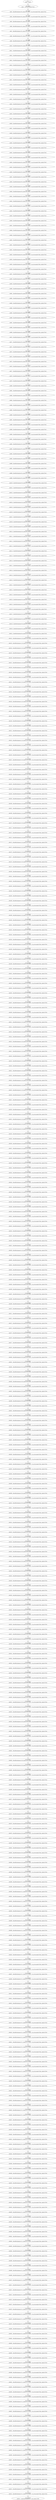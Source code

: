 digraph {
	node1 [label="[in: ]
node1 -- Input0"]
	node2 [label="[in: node1]
node2 -- ConvLayer(inplace=True)"]
	node3 [label="[in: node2]
node3 -- BasicBlock(inplanes=64, planes=64, stride=1, has_downsample=False, inplace=True)"]
	node4 [label="[in: node3]
node4 -- BasicBlock(inplanes=64, planes=64, stride=1, has_downsample=False, inplace=True)"]
	node5 [label="[in: node4]
node5 -- BasicBlock(inplanes=64, planes=64, stride=1, has_downsample=False, inplace=True)"]
	node6 [label="[in: node5]
node6 -- BasicBlock(inplanes=64, planes=64, stride=1, has_downsample=False, inplace=True)"]
	node7 [label="[in: node6]
node7 -- BasicBlock(inplanes=64, planes=64, stride=1, has_downsample=False, inplace=True)"]
	node8 [label="[in: node7]
node8 -- BasicBlock(inplanes=64, planes=64, stride=1, has_downsample=False, inplace=True)"]
	node9 [label="[in: node8]
node9 -- BasicBlock(inplanes=64, planes=64, stride=1, has_downsample=False, inplace=True)"]
	node10 [label="[in: node9]
node10 -- BasicBlock(inplanes=64, planes=64, stride=1, has_downsample=False, inplace=True)"]
	node11 [label="[in: node10]
node11 -- BasicBlock(inplanes=64, planes=64, stride=1, has_downsample=False, inplace=True)"]
	node12 [label="[in: node11]
node12 -- BasicBlock(inplanes=64, planes=64, stride=1, has_downsample=False, inplace=True)"]
	node13 [label="[in: node12]
node13 -- BasicBlock(inplanes=64, planes=64, stride=1, has_downsample=False, inplace=True)"]
	node14 [label="[in: node13]
node14 -- BasicBlock(inplanes=64, planes=64, stride=1, has_downsample=False, inplace=True)"]
	node15 [label="[in: node14]
node15 -- BasicBlock(inplanes=64, planes=64, stride=1, has_downsample=False, inplace=True)"]
	node16 [label="[in: node15]
node16 -- BasicBlock(inplanes=64, planes=64, stride=1, has_downsample=False, inplace=True)"]
	node17 [label="[in: node16]
node17 -- BasicBlock(inplanes=64, planes=64, stride=1, has_downsample=False, inplace=True)"]
	node18 [label="[in: node17]
node18 -- BasicBlock(inplanes=64, planes=64, stride=1, has_downsample=False, inplace=True)"]
	node19 [label="[in: node18]
node19 -- BasicBlock(inplanes=64, planes=64, stride=1, has_downsample=False, inplace=True)"]
	node20 [label="[in: node19]
node20 -- BasicBlock(inplanes=64, planes=64, stride=1, has_downsample=False, inplace=True)"]
	node21 [label="[in: node20]
node21 -- BasicBlock(inplanes=64, planes=64, stride=1, has_downsample=False, inplace=True)"]
	node22 [label="[in: node21]
node22 -- BasicBlock(inplanes=64, planes=64, stride=1, has_downsample=False, inplace=True)"]
	node23 [label="[in: node22]
node23 -- BasicBlock(inplanes=64, planes=64, stride=1, has_downsample=False, inplace=True)"]
	node24 [label="[in: node23]
node24 -- BasicBlock(inplanes=64, planes=64, stride=1, has_downsample=False, inplace=True)"]
	node25 [label="[in: node24]
node25 -- BasicBlock(inplanes=64, planes=64, stride=1, has_downsample=False, inplace=True)"]
	node26 [label="[in: node25]
node26 -- BasicBlock(inplanes=64, planes=64, stride=1, has_downsample=False, inplace=True)"]
	node27 [label="[in: node26]
node27 -- BasicBlock(inplanes=64, planes=64, stride=1, has_downsample=False, inplace=True)"]
	node28 [label="[in: node27]
node28 -- BasicBlock(inplanes=64, planes=64, stride=1, has_downsample=False, inplace=True)"]
	node29 [label="[in: node28]
node29 -- BasicBlock(inplanes=64, planes=64, stride=1, has_downsample=False, inplace=True)"]
	node30 [label="[in: node29]
node30 -- BasicBlock(inplanes=64, planes=64, stride=1, has_downsample=False, inplace=True)"]
	node31 [label="[in: node30]
node31 -- BasicBlock(inplanes=64, planes=64, stride=1, has_downsample=False, inplace=True)"]
	node32 [label="[in: node31]
node32 -- BasicBlock(inplanes=64, planes=64, stride=1, has_downsample=False, inplace=True)"]
	node33 [label="[in: node32]
node33 -- BasicBlock(inplanes=64, planes=64, stride=1, has_downsample=False, inplace=True)"]
	node34 [label="[in: node33]
node34 -- BasicBlock(inplanes=64, planes=64, stride=1, has_downsample=False, inplace=True)"]
	node35 [label="[in: node34]
node35 -- BasicBlock(inplanes=64, planes=64, stride=1, has_downsample=False, inplace=True)"]
	node36 [label="[in: node35]
node36 -- BasicBlock(inplanes=64, planes=64, stride=1, has_downsample=False, inplace=True)"]
	node37 [label="[in: node36]
node37 -- BasicBlock(inplanes=64, planes=64, stride=1, has_downsample=False, inplace=True)"]
	node38 [label="[in: node37]
node38 -- BasicBlock(inplanes=64, planes=64, stride=1, has_downsample=False, inplace=True)"]
	node39 [label="[in: node38]
node39 -- BasicBlock(inplanes=64, planes=64, stride=1, has_downsample=False, inplace=True)"]
	node40 [label="[in: node39]
node40 -- BasicBlock(inplanes=64, planes=64, stride=1, has_downsample=False, inplace=True)"]
	node41 [label="[in: node40]
node41 -- BasicBlock(inplanes=64, planes=64, stride=1, has_downsample=False, inplace=True)"]
	node42 [label="[in: node41]
node42 -- BasicBlock(inplanes=64, planes=64, stride=1, has_downsample=False, inplace=True)"]
	node43 [label="[in: node42]
node43 -- BasicBlock(inplanes=64, planes=64, stride=1, has_downsample=False, inplace=True)"]
	node44 [label="[in: node43]
node44 -- BasicBlock(inplanes=64, planes=64, stride=1, has_downsample=False, inplace=True)"]
	node45 [label="[in: node44]
node45 -- BasicBlock(inplanes=64, planes=64, stride=1, has_downsample=False, inplace=True)"]
	node46 [label="[in: node45]
node46 -- BasicBlock(inplanes=64, planes=64, stride=1, has_downsample=False, inplace=True)"]
	node47 [label="[in: node46]
node47 -- BasicBlock(inplanes=64, planes=64, stride=1, has_downsample=False, inplace=True)"]
	node48 [label="[in: node47]
node48 -- BasicBlock(inplanes=64, planes=64, stride=1, has_downsample=False, inplace=True)"]
	node49 [label="[in: node48]
node49 -- BasicBlock(inplanes=64, planes=64, stride=1, has_downsample=False, inplace=True)"]
	node50 [label="[in: node49]
node50 -- BasicBlock(inplanes=64, planes=64, stride=1, has_downsample=False, inplace=True)"]
	node51 [label="[in: node50]
node51 -- BasicBlock(inplanes=64, planes=64, stride=1, has_downsample=False, inplace=True)"]
	node52 [label="[in: node51]
node52 -- BasicBlock(inplanes=64, planes=64, stride=1, has_downsample=False, inplace=True)"]
	node53 [label="[in: node52]
node53 -- BasicBlock(inplanes=64, planes=64, stride=1, has_downsample=False, inplace=True)"]
	node54 [label="[in: node53]
node54 -- BasicBlock(inplanes=64, planes=64, stride=1, has_downsample=False, inplace=True)"]
	node55 [label="[in: node54]
node55 -- BasicBlock(inplanes=64, planes=64, stride=1, has_downsample=False, inplace=True)"]
	node56 [label="[in: node55]
node56 -- BasicBlock(inplanes=64, planes=64, stride=1, has_downsample=False, inplace=True)"]
	node57 [label="[in: node56]
node57 -- BasicBlock(inplanes=64, planes=64, stride=1, has_downsample=False, inplace=True)"]
	node58 [label="[in: node57]
node58 -- BasicBlock(inplanes=64, planes=64, stride=1, has_downsample=False, inplace=True)"]
	node59 [label="[in: node58]
node59 -- BasicBlock(inplanes=64, planes=64, stride=1, has_downsample=False, inplace=True)"]
	node60 [label="[in: node59]
node60 -- BasicBlock(inplanes=64, planes=64, stride=1, has_downsample=False, inplace=True)"]
	node61 [label="[in: node60]
node61 -- BasicBlock(inplanes=64, planes=64, stride=1, has_downsample=False, inplace=True)"]
	node62 [label="[in: node61]
node62 -- BasicBlock(inplanes=64, planes=64, stride=1, has_downsample=False, inplace=True)"]
	node63 [label="[in: node62]
node63 -- BasicBlock(inplanes=64, planes=64, stride=1, has_downsample=False, inplace=True)"]
	node64 [label="[in: node63]
node64 -- BasicBlock(inplanes=64, planes=64, stride=1, has_downsample=False, inplace=True)"]
	node65 [label="[in: node64]
node65 -- BasicBlock(inplanes=64, planes=64, stride=1, has_downsample=False, inplace=True)"]
	node66 [label="[in: node65]
node66 -- BasicBlock(inplanes=64, planes=64, stride=1, has_downsample=False, inplace=True)"]
	node67 [label="[in: node66]
node67 -- BasicBlock(inplanes=64, planes=64, stride=1, has_downsample=False, inplace=True)"]
	node68 [label="[in: node67]
node68 -- BasicBlock(inplanes=64, planes=64, stride=1, has_downsample=False, inplace=True)"]
	node69 [label="[in: node68]
node69 -- BasicBlock(inplanes=64, planes=64, stride=1, has_downsample=False, inplace=True)"]
	node70 [label="[in: node69]
node70 -- BasicBlock(inplanes=64, planes=64, stride=1, has_downsample=False, inplace=True)"]
	node71 [label="[in: node70]
node71 -- BasicBlock(inplanes=64, planes=64, stride=1, has_downsample=False, inplace=True)"]
	node72 [label="[in: node71]
node72 -- BasicBlock(inplanes=64, planes=64, stride=1, has_downsample=False, inplace=True)"]
	node73 [label="[in: node72]
node73 -- BasicBlock(inplanes=64, planes=64, stride=1, has_downsample=False, inplace=True)"]
	node74 [label="[in: node73]
node74 -- BasicBlock(inplanes=64, planes=64, stride=1, has_downsample=False, inplace=True)"]
	node75 [label="[in: node74]
node75 -- BasicBlock(inplanes=64, planes=64, stride=1, has_downsample=False, inplace=True)"]
	node76 [label="[in: node75]
node76 -- BasicBlock(inplanes=64, planes=64, stride=1, has_downsample=False, inplace=True)"]
	node77 [label="[in: node76]
node77 -- BasicBlock(inplanes=64, planes=64, stride=1, has_downsample=False, inplace=True)"]
	node78 [label="[in: node77]
node78 -- BasicBlock(inplanes=64, planes=64, stride=1, has_downsample=False, inplace=True)"]
	node79 [label="[in: node78]
node79 -- BasicBlock(inplanes=64, planes=64, stride=1, has_downsample=False, inplace=True)"]
	node80 [label="[in: node79]
node80 -- BasicBlock(inplanes=64, planes=64, stride=1, has_downsample=False, inplace=True)"]
	node81 [label="[in: node80]
node81 -- BasicBlock(inplanes=64, planes=64, stride=1, has_downsample=False, inplace=True)"]
	node82 [label="[in: node81]
node82 -- BasicBlock(inplanes=64, planes=64, stride=1, has_downsample=False, inplace=True)"]
	node83 [label="[in: node82]
node83 -- BasicBlock(inplanes=64, planes=64, stride=1, has_downsample=False, inplace=True)"]
	node84 [label="[in: node83]
node84 -- BasicBlock(inplanes=64, planes=64, stride=1, has_downsample=False, inplace=True)"]
	node85 [label="[in: node84]
node85 -- BasicBlock(inplanes=64, planes=64, stride=1, has_downsample=False, inplace=True)"]
	node86 [label="[in: node85]
node86 -- BasicBlock(inplanes=64, planes=64, stride=1, has_downsample=False, inplace=True)"]
	node87 [label="[in: node86]
node87 -- BasicBlock(inplanes=64, planes=64, stride=1, has_downsample=False, inplace=True)"]
	node88 [label="[in: node87]
node88 -- BasicBlock(inplanes=64, planes=64, stride=1, has_downsample=False, inplace=True)"]
	node89 [label="[in: node88]
node89 -- BasicBlock(inplanes=64, planes=64, stride=1, has_downsample=False, inplace=True)"]
	node90 [label="[in: node89]
node90 -- BasicBlock(inplanes=64, planes=64, stride=1, has_downsample=False, inplace=True)"]
	node91 [label="[in: node90]
node91 -- BasicBlock(inplanes=64, planes=64, stride=1, has_downsample=False, inplace=True)"]
	node92 [label="[in: node91]
node92 -- BasicBlock(inplanes=64, planes=64, stride=1, has_downsample=False, inplace=True)"]
	node93 [label="[in: node92]
node93 -- BasicBlock(inplanes=64, planes=64, stride=1, has_downsample=False, inplace=True)"]
	node94 [label="[in: node93]
node94 -- BasicBlock(inplanes=64, planes=64, stride=1, has_downsample=False, inplace=True)"]
	node95 [label="[in: node94]
node95 -- BasicBlock(inplanes=64, planes=64, stride=1, has_downsample=False, inplace=True)"]
	node96 [label="[in: node95]
node96 -- BasicBlock(inplanes=64, planes=64, stride=1, has_downsample=False, inplace=True)"]
	node97 [label="[in: node96]
node97 -- BasicBlock(inplanes=64, planes=64, stride=1, has_downsample=False, inplace=True)"]
	node98 [label="[in: node97]
node98 -- BasicBlock(inplanes=64, planes=64, stride=1, has_downsample=False, inplace=True)"]
	node99 [label="[in: node98]
node99 -- BasicBlock(inplanes=64, planes=64, stride=1, has_downsample=False, inplace=True)"]
	node100 [label="[in: node99]
node100 -- BasicBlock(inplanes=64, planes=64, stride=1, has_downsample=False, inplace=True)"]
	node101 [label="[in: node100]
node101 -- BasicBlock(inplanes=64, planes=64, stride=1, has_downsample=False, inplace=True)"]
	node102 [label="[in: node101]
node102 -- BasicBlock(inplanes=64, planes=64, stride=1, has_downsample=False, inplace=True)"]
	node103 [label="[in: node102]
node103 -- BasicBlock(inplanes=64, planes=64, stride=1, has_downsample=False, inplace=True)"]
	node104 [label="[in: node103]
node104 -- BasicBlock(inplanes=64, planes=64, stride=1, has_downsample=False, inplace=True)"]
	node105 [label="[in: node104]
node105 -- BasicBlock(inplanes=64, planes=64, stride=1, has_downsample=False, inplace=True)"]
	node106 [label="[in: node105]
node106 -- BasicBlock(inplanes=64, planes=64, stride=1, has_downsample=False, inplace=True)"]
	node107 [label="[in: node106]
node107 -- BasicBlock(inplanes=64, planes=64, stride=1, has_downsample=False, inplace=True)"]
	node108 [label="[in: node107]
node108 -- BasicBlock(inplanes=64, planes=64, stride=1, has_downsample=False, inplace=True)"]
	node109 [label="[in: node108]
node109 -- BasicBlock(inplanes=64, planes=64, stride=1, has_downsample=False, inplace=True)"]
	node110 [label="[in: node109]
node110 -- BasicBlock(inplanes=64, planes=64, stride=1, has_downsample=False, inplace=True)"]
	node111 [label="[in: node110]
node111 -- BasicBlock(inplanes=64, planes=64, stride=1, has_downsample=False, inplace=True)"]
	node112 [label="[in: node111]
node112 -- BasicBlock(inplanes=64, planes=64, stride=1, has_downsample=False, inplace=True)"]
	node113 [label="[in: node112]
node113 -- BasicBlock(inplanes=64, planes=64, stride=1, has_downsample=False, inplace=True)"]
	node114 [label="[in: node113]
node114 -- BasicBlock(inplanes=64, planes=64, stride=1, has_downsample=False, inplace=True)"]
	node115 [label="[in: node114]
node115 -- BasicBlock(inplanes=64, planes=64, stride=1, has_downsample=False, inplace=True)"]
	node116 [label="[in: node115]
node116 -- BasicBlock(inplanes=64, planes=64, stride=1, has_downsample=False, inplace=True)"]
	node117 [label="[in: node116]
node117 -- BasicBlock(inplanes=64, planes=64, stride=1, has_downsample=False, inplace=True)"]
	node118 [label="[in: node117]
node118 -- BasicBlock(inplanes=64, planes=64, stride=1, has_downsample=False, inplace=True)"]
	node119 [label="[in: node118]
node119 -- BasicBlock(inplanes=64, planes=64, stride=1, has_downsample=False, inplace=True)"]
	node120 [label="[in: node119]
node120 -- BasicBlock(inplanes=64, planes=64, stride=1, has_downsample=False, inplace=True)"]
	node121 [label="[in: node120]
node121 -- BasicBlock(inplanes=64, planes=64, stride=1, has_downsample=False, inplace=True)"]
	node122 [label="[in: node121]
node122 -- BasicBlock(inplanes=64, planes=64, stride=1, has_downsample=False, inplace=True)"]
	node123 [label="[in: node122]
node123 -- BasicBlock(inplanes=64, planes=64, stride=1, has_downsample=False, inplace=True)"]
	node124 [label="[in: node123]
node124 -- BasicBlock(inplanes=64, planes=64, stride=1, has_downsample=False, inplace=True)"]
	node125 [label="[in: node124]
node125 -- BasicBlock(inplanes=64, planes=64, stride=1, has_downsample=False, inplace=True)"]
	node126 [label="[in: node125]
node126 -- BasicBlock(inplanes=64, planes=64, stride=1, has_downsample=False, inplace=True)"]
	node127 [label="[in: node126]
node127 -- BasicBlock(inplanes=64, planes=64, stride=1, has_downsample=False, inplace=True)"]
	node128 [label="[in: node127]
node128 -- BasicBlock(inplanes=64, planes=64, stride=1, has_downsample=False, inplace=True)"]
	node129 [label="[in: node128]
node129 -- BasicBlock(inplanes=64, planes=64, stride=1, has_downsample=False, inplace=True)"]
	node130 [label="[in: node129]
node130 -- BasicBlock(inplanes=64, planes=64, stride=1, has_downsample=False, inplace=True)"]
	node131 [label="[in: node130]
node131 -- BasicBlock(inplanes=64, planes=128, stride=2, has_downsample=True, inplace=True)"]
	node132 [label="[in: node131]
node132 -- BasicBlock(inplanes=128, planes=128, stride=1, has_downsample=False, inplace=True)"]
	node133 [label="[in: node132]
node133 -- BasicBlock(inplanes=128, planes=128, stride=1, has_downsample=False, inplace=True)"]
	node134 [label="[in: node133]
node134 -- BasicBlock(inplanes=128, planes=128, stride=1, has_downsample=False, inplace=True)"]
	node135 [label="[in: node134]
node135 -- BasicBlock(inplanes=128, planes=128, stride=1, has_downsample=False, inplace=True)"]
	node136 [label="[in: node135]
node136 -- BasicBlock(inplanes=128, planes=128, stride=1, has_downsample=False, inplace=True)"]
	node137 [label="[in: node136]
node137 -- BasicBlock(inplanes=128, planes=128, stride=1, has_downsample=False, inplace=True)"]
	node138 [label="[in: node137]
node138 -- BasicBlock(inplanes=128, planes=128, stride=1, has_downsample=False, inplace=True)"]
	node139 [label="[in: node138]
node139 -- BasicBlock(inplanes=128, planes=128, stride=1, has_downsample=False, inplace=True)"]
	node140 [label="[in: node139]
node140 -- BasicBlock(inplanes=128, planes=128, stride=1, has_downsample=False, inplace=True)"]
	node141 [label="[in: node140]
node141 -- BasicBlock(inplanes=128, planes=128, stride=1, has_downsample=False, inplace=True)"]
	node142 [label="[in: node141]
node142 -- BasicBlock(inplanes=128, planes=128, stride=1, has_downsample=False, inplace=True)"]
	node143 [label="[in: node142]
node143 -- BasicBlock(inplanes=128, planes=128, stride=1, has_downsample=False, inplace=True)"]
	node144 [label="[in: node143]
node144 -- BasicBlock(inplanes=128, planes=128, stride=1, has_downsample=False, inplace=True)"]
	node145 [label="[in: node144]
node145 -- BasicBlock(inplanes=128, planes=128, stride=1, has_downsample=False, inplace=True)"]
	node146 [label="[in: node145]
node146 -- BasicBlock(inplanes=128, planes=128, stride=1, has_downsample=False, inplace=True)"]
	node147 [label="[in: node146]
node147 -- BasicBlock(inplanes=128, planes=128, stride=1, has_downsample=False, inplace=True)"]
	node148 [label="[in: node147]
node148 -- BasicBlock(inplanes=128, planes=128, stride=1, has_downsample=False, inplace=True)"]
	node149 [label="[in: node148]
node149 -- BasicBlock(inplanes=128, planes=128, stride=1, has_downsample=False, inplace=True)"]
	node150 [label="[in: node149]
node150 -- BasicBlock(inplanes=128, planes=128, stride=1, has_downsample=False, inplace=True)"]
	node151 [label="[in: node150]
node151 -- BasicBlock(inplanes=128, planes=128, stride=1, has_downsample=False, inplace=True)"]
	node152 [label="[in: node151]
node152 -- BasicBlock(inplanes=128, planes=128, stride=1, has_downsample=False, inplace=True)"]
	node153 [label="[in: node152]
node153 -- BasicBlock(inplanes=128, planes=128, stride=1, has_downsample=False, inplace=True)"]
	node154 [label="[in: node153]
node154 -- BasicBlock(inplanes=128, planes=128, stride=1, has_downsample=False, inplace=True)"]
	node155 [label="[in: node154]
node155 -- BasicBlock(inplanes=128, planes=128, stride=1, has_downsample=False, inplace=True)"]
	node156 [label="[in: node155]
node156 -- BasicBlock(inplanes=128, planes=128, stride=1, has_downsample=False, inplace=True)"]
	node157 [label="[in: node156]
node157 -- BasicBlock(inplanes=128, planes=128, stride=1, has_downsample=False, inplace=True)"]
	node158 [label="[in: node157]
node158 -- BasicBlock(inplanes=128, planes=128, stride=1, has_downsample=False, inplace=True)"]
	node159 [label="[in: node158]
node159 -- BasicBlock(inplanes=128, planes=128, stride=1, has_downsample=False, inplace=True)"]
	node160 [label="[in: node159]
node160 -- BasicBlock(inplanes=128, planes=128, stride=1, has_downsample=False, inplace=True)"]
	node161 [label="[in: node160]
node161 -- BasicBlock(inplanes=128, planes=128, stride=1, has_downsample=False, inplace=True)"]
	node162 [label="[in: node161]
node162 -- BasicBlock(inplanes=128, planes=128, stride=1, has_downsample=False, inplace=True)"]
	node163 [label="[in: node162]
node163 -- BasicBlock(inplanes=128, planes=128, stride=1, has_downsample=False, inplace=True)"]
	node164 [label="[in: node163]
node164 -- BasicBlock(inplanes=128, planes=128, stride=1, has_downsample=False, inplace=True)"]
	node165 [label="[in: node164]
node165 -- BasicBlock(inplanes=128, planes=128, stride=1, has_downsample=False, inplace=True)"]
	node166 [label="[in: node165]
node166 -- BasicBlock(inplanes=128, planes=128, stride=1, has_downsample=False, inplace=True)"]
	node167 [label="[in: node166]
node167 -- BasicBlock(inplanes=128, planes=128, stride=1, has_downsample=False, inplace=True)"]
	node168 [label="[in: node167]
node168 -- BasicBlock(inplanes=128, planes=128, stride=1, has_downsample=False, inplace=True)"]
	node169 [label="[in: node168]
node169 -- BasicBlock(inplanes=128, planes=128, stride=1, has_downsample=False, inplace=True)"]
	node170 [label="[in: node169]
node170 -- BasicBlock(inplanes=128, planes=128, stride=1, has_downsample=False, inplace=True)"]
	node171 [label="[in: node170]
node171 -- BasicBlock(inplanes=128, planes=128, stride=1, has_downsample=False, inplace=True)"]
	node172 [label="[in: node171]
node172 -- BasicBlock(inplanes=128, planes=128, stride=1, has_downsample=False, inplace=True)"]
	node173 [label="[in: node172]
node173 -- BasicBlock(inplanes=128, planes=128, stride=1, has_downsample=False, inplace=True)"]
	node174 [label="[in: node173]
node174 -- BasicBlock(inplanes=128, planes=128, stride=1, has_downsample=False, inplace=True)"]
	node175 [label="[in: node174]
node175 -- BasicBlock(inplanes=128, planes=128, stride=1, has_downsample=False, inplace=True)"]
	node176 [label="[in: node175]
node176 -- BasicBlock(inplanes=128, planes=128, stride=1, has_downsample=False, inplace=True)"]
	node177 [label="[in: node176]
node177 -- BasicBlock(inplanes=128, planes=128, stride=1, has_downsample=False, inplace=True)"]
	node178 [label="[in: node177]
node178 -- BasicBlock(inplanes=128, planes=128, stride=1, has_downsample=False, inplace=True)"]
	node179 [label="[in: node178]
node179 -- BasicBlock(inplanes=128, planes=128, stride=1, has_downsample=False, inplace=True)"]
	node180 [label="[in: node179]
node180 -- BasicBlock(inplanes=128, planes=128, stride=1, has_downsample=False, inplace=True)"]
	node181 [label="[in: node180]
node181 -- BasicBlock(inplanes=128, planes=128, stride=1, has_downsample=False, inplace=True)"]
	node182 [label="[in: node181]
node182 -- BasicBlock(inplanes=128, planes=128, stride=1, has_downsample=False, inplace=True)"]
	node183 [label="[in: node182]
node183 -- BasicBlock(inplanes=128, planes=128, stride=1, has_downsample=False, inplace=True)"]
	node184 [label="[in: node183]
node184 -- BasicBlock(inplanes=128, planes=128, stride=1, has_downsample=False, inplace=True)"]
	node185 [label="[in: node184]
node185 -- BasicBlock(inplanes=128, planes=128, stride=1, has_downsample=False, inplace=True)"]
	node186 [label="[in: node185]
node186 -- BasicBlock(inplanes=128, planes=128, stride=1, has_downsample=False, inplace=True)"]
	node187 [label="[in: node186]
node187 -- BasicBlock(inplanes=128, planes=128, stride=1, has_downsample=False, inplace=True)"]
	node188 [label="[in: node187]
node188 -- BasicBlock(inplanes=128, planes=128, stride=1, has_downsample=False, inplace=True)"]
	node189 [label="[in: node188]
node189 -- BasicBlock(inplanes=128, planes=128, stride=1, has_downsample=False, inplace=True)"]
	node190 [label="[in: node189]
node190 -- BasicBlock(inplanes=128, planes=128, stride=1, has_downsample=False, inplace=True)"]
	node191 [label="[in: node190]
node191 -- BasicBlock(inplanes=128, planes=128, stride=1, has_downsample=False, inplace=True)"]
	node192 [label="[in: node191]
node192 -- BasicBlock(inplanes=128, planes=128, stride=1, has_downsample=False, inplace=True)"]
	node193 [label="[in: node192]
node193 -- BasicBlock(inplanes=128, planes=128, stride=1, has_downsample=False, inplace=True)"]
	node194 [label="[in: node193]
node194 -- BasicBlock(inplanes=128, planes=128, stride=1, has_downsample=False, inplace=True)"]
	node195 [label="[in: node194]
node195 -- BasicBlock(inplanes=128, planes=128, stride=1, has_downsample=False, inplace=True)"]
	node196 [label="[in: node195]
node196 -- BasicBlock(inplanes=128, planes=128, stride=1, has_downsample=False, inplace=True)"]
	node197 [label="[in: node196]
node197 -- BasicBlock(inplanes=128, planes=128, stride=1, has_downsample=False, inplace=True)"]
	node198 [label="[in: node197]
node198 -- BasicBlock(inplanes=128, planes=128, stride=1, has_downsample=False, inplace=True)"]
	node199 [label="[in: node198]
node199 -- BasicBlock(inplanes=128, planes=128, stride=1, has_downsample=False, inplace=True)"]
	node200 [label="[in: node199]
node200 -- BasicBlock(inplanes=128, planes=128, stride=1, has_downsample=False, inplace=True)"]
	node201 [label="[in: node200]
node201 -- BasicBlock(inplanes=128, planes=128, stride=1, has_downsample=False, inplace=True)"]
	node202 [label="[in: node201]
node202 -- BasicBlock(inplanes=128, planes=128, stride=1, has_downsample=False, inplace=True)"]
	node203 [label="[in: node202]
node203 -- BasicBlock(inplanes=128, planes=128, stride=1, has_downsample=False, inplace=True)"]
	node204 [label="[in: node203]
node204 -- BasicBlock(inplanes=128, planes=128, stride=1, has_downsample=False, inplace=True)"]
	node205 [label="[in: node204]
node205 -- BasicBlock(inplanes=128, planes=128, stride=1, has_downsample=False, inplace=True)"]
	node206 [label="[in: node205]
node206 -- BasicBlock(inplanes=128, planes=128, stride=1, has_downsample=False, inplace=True)"]
	node207 [label="[in: node206]
node207 -- BasicBlock(inplanes=128, planes=128, stride=1, has_downsample=False, inplace=True)"]
	node208 [label="[in: node207]
node208 -- BasicBlock(inplanes=128, planes=128, stride=1, has_downsample=False, inplace=True)"]
	node209 [label="[in: node208]
node209 -- BasicBlock(inplanes=128, planes=128, stride=1, has_downsample=False, inplace=True)"]
	node210 [label="[in: node209]
node210 -- BasicBlock(inplanes=128, planes=128, stride=1, has_downsample=False, inplace=True)"]
	node211 [label="[in: node210]
node211 -- BasicBlock(inplanes=128, planes=128, stride=1, has_downsample=False, inplace=True)"]
	node212 [label="[in: node211]
node212 -- BasicBlock(inplanes=128, planes=128, stride=1, has_downsample=False, inplace=True)"]
	node213 [label="[in: node212]
node213 -- BasicBlock(inplanes=128, planes=128, stride=1, has_downsample=False, inplace=True)"]
	node214 [label="[in: node213]
node214 -- BasicBlock(inplanes=128, planes=128, stride=1, has_downsample=False, inplace=True)"]
	node215 [label="[in: node214]
node215 -- BasicBlock(inplanes=128, planes=128, stride=1, has_downsample=False, inplace=True)"]
	node216 [label="[in: node215]
node216 -- BasicBlock(inplanes=128, planes=128, stride=1, has_downsample=False, inplace=True)"]
	node217 [label="[in: node216]
node217 -- BasicBlock(inplanes=128, planes=128, stride=1, has_downsample=False, inplace=True)"]
	node218 [label="[in: node217]
node218 -- BasicBlock(inplanes=128, planes=128, stride=1, has_downsample=False, inplace=True)"]
	node219 [label="[in: node218]
node219 -- BasicBlock(inplanes=128, planes=128, stride=1, has_downsample=False, inplace=True)"]
	node220 [label="[in: node219]
node220 -- BasicBlock(inplanes=128, planes=128, stride=1, has_downsample=False, inplace=True)"]
	node221 [label="[in: node220]
node221 -- BasicBlock(inplanes=128, planes=128, stride=1, has_downsample=False, inplace=True)"]
	node222 [label="[in: node221]
node222 -- BasicBlock(inplanes=128, planes=128, stride=1, has_downsample=False, inplace=True)"]
	node223 [label="[in: node222]
node223 -- BasicBlock(inplanes=128, planes=128, stride=1, has_downsample=False, inplace=True)"]
	node224 [label="[in: node223]
node224 -- BasicBlock(inplanes=128, planes=128, stride=1, has_downsample=False, inplace=True)"]
	node225 [label="[in: node224]
node225 -- BasicBlock(inplanes=128, planes=128, stride=1, has_downsample=False, inplace=True)"]
	node226 [label="[in: node225]
node226 -- BasicBlock(inplanes=128, planes=128, stride=1, has_downsample=False, inplace=True)"]
	node227 [label="[in: node226]
node227 -- BasicBlock(inplanes=128, planes=128, stride=1, has_downsample=False, inplace=True)"]
	node228 [label="[in: node227]
node228 -- BasicBlock(inplanes=128, planes=128, stride=1, has_downsample=False, inplace=True)"]
	node229 [label="[in: node228]
node229 -- BasicBlock(inplanes=128, planes=128, stride=1, has_downsample=False, inplace=True)"]
	node230 [label="[in: node229]
node230 -- BasicBlock(inplanes=128, planes=128, stride=1, has_downsample=False, inplace=True)"]
	node231 [label="[in: node230]
node231 -- BasicBlock(inplanes=128, planes=128, stride=1, has_downsample=False, inplace=True)"]
	node232 [label="[in: node231]
node232 -- BasicBlock(inplanes=128, planes=128, stride=1, has_downsample=False, inplace=True)"]
	node233 [label="[in: node232]
node233 -- BasicBlock(inplanes=128, planes=128, stride=1, has_downsample=False, inplace=True)"]
	node234 [label="[in: node233]
node234 -- BasicBlock(inplanes=128, planes=128, stride=1, has_downsample=False, inplace=True)"]
	node235 [label="[in: node234]
node235 -- BasicBlock(inplanes=128, planes=128, stride=1, has_downsample=False, inplace=True)"]
	node236 [label="[in: node235]
node236 -- BasicBlock(inplanes=128, planes=128, stride=1, has_downsample=False, inplace=True)"]
	node237 [label="[in: node236]
node237 -- BasicBlock(inplanes=128, planes=128, stride=1, has_downsample=False, inplace=True)"]
	node238 [label="[in: node237]
node238 -- BasicBlock(inplanes=128, planes=128, stride=1, has_downsample=False, inplace=True)"]
	node239 [label="[in: node238]
node239 -- BasicBlock(inplanes=128, planes=128, stride=1, has_downsample=False, inplace=True)"]
	node240 [label="[in: node239]
node240 -- BasicBlock(inplanes=128, planes=128, stride=1, has_downsample=False, inplace=True)"]
	node241 [label="[in: node240]
node241 -- BasicBlock(inplanes=128, planes=128, stride=1, has_downsample=False, inplace=True)"]
	node242 [label="[in: node241]
node242 -- BasicBlock(inplanes=128, planes=128, stride=1, has_downsample=False, inplace=True)"]
	node243 [label="[in: node242]
node243 -- BasicBlock(inplanes=128, planes=128, stride=1, has_downsample=False, inplace=True)"]
	node244 [label="[in: node243]
node244 -- BasicBlock(inplanes=128, planes=128, stride=1, has_downsample=False, inplace=True)"]
	node245 [label="[in: node244]
node245 -- BasicBlock(inplanes=128, planes=128, stride=1, has_downsample=False, inplace=True)"]
	node246 [label="[in: node245]
node246 -- BasicBlock(inplanes=128, planes=128, stride=1, has_downsample=False, inplace=True)"]
	node247 [label="[in: node246]
node247 -- BasicBlock(inplanes=128, planes=128, stride=1, has_downsample=False, inplace=True)"]
	node248 [label="[in: node247]
node248 -- BasicBlock(inplanes=128, planes=128, stride=1, has_downsample=False, inplace=True)"]
	node249 [label="[in: node248]
node249 -- BasicBlock(inplanes=128, planes=128, stride=1, has_downsample=False, inplace=True)"]
	node250 [label="[in: node249]
node250 -- BasicBlock(inplanes=128, planes=128, stride=1, has_downsample=False, inplace=True)"]
	node251 [label="[in: node250]
node251 -- BasicBlock(inplanes=128, planes=128, stride=1, has_downsample=False, inplace=True)"]
	node252 [label="[in: node251]
node252 -- BasicBlock(inplanes=128, planes=128, stride=1, has_downsample=False, inplace=True)"]
	node253 [label="[in: node252]
node253 -- BasicBlock(inplanes=128, planes=128, stride=1, has_downsample=False, inplace=True)"]
	node254 [label="[in: node253]
node254 -- BasicBlock(inplanes=128, planes=128, stride=1, has_downsample=False, inplace=True)"]
	node255 [label="[in: node254]
node255 -- BasicBlock(inplanes=128, planes=128, stride=1, has_downsample=False, inplace=True)"]
	node256 [label="[in: node255]
node256 -- BasicBlock(inplanes=128, planes=128, stride=1, has_downsample=False, inplace=True)"]
	node257 [label="[in: node256]
node257 -- BasicBlock(inplanes=128, planes=128, stride=1, has_downsample=False, inplace=True)"]
	node258 [label="[in: node257]
node258 -- BasicBlock(inplanes=128, planes=128, stride=1, has_downsample=False, inplace=True)"]
	node259 [label="[in: node258]
node259 -- BasicBlock(inplanes=128, planes=256, stride=2, has_downsample=True, inplace=True)"]
	node260 [label="[in: node259]
node260 -- BasicBlock(inplanes=256, planes=256, stride=1, has_downsample=False, inplace=True)"]
	node261 [label="[in: node260]
node261 -- BasicBlock(inplanes=256, planes=256, stride=1, has_downsample=False, inplace=True)"]
	node262 [label="[in: node261]
node262 -- BasicBlock(inplanes=256, planes=256, stride=1, has_downsample=False, inplace=True)"]
	node263 [label="[in: node262]
node263 -- BasicBlock(inplanes=256, planes=256, stride=1, has_downsample=False, inplace=True)"]
	node264 [label="[in: node263]
node264 -- BasicBlock(inplanes=256, planes=256, stride=1, has_downsample=False, inplace=True)"]
	node265 [label="[in: node264]
node265 -- BasicBlock(inplanes=256, planes=256, stride=1, has_downsample=False, inplace=True)"]
	node266 [label="[in: node265]
node266 -- BasicBlock(inplanes=256, planes=256, stride=1, has_downsample=False, inplace=True)"]
	node267 [label="[in: node266]
node267 -- BasicBlock(inplanes=256, planes=256, stride=1, has_downsample=False, inplace=True)"]
	node268 [label="[in: node267]
node268 -- BasicBlock(inplanes=256, planes=256, stride=1, has_downsample=False, inplace=True)"]
	node269 [label="[in: node268]
node269 -- BasicBlock(inplanes=256, planes=256, stride=1, has_downsample=False, inplace=True)"]
	node270 [label="[in: node269]
node270 -- BasicBlock(inplanes=256, planes=256, stride=1, has_downsample=False, inplace=True)"]
	node271 [label="[in: node270]
node271 -- BasicBlock(inplanes=256, planes=256, stride=1, has_downsample=False, inplace=True)"]
	node272 [label="[in: node271]
node272 -- BasicBlock(inplanes=256, planes=256, stride=1, has_downsample=False, inplace=True)"]
	node273 [label="[in: node272]
node273 -- BasicBlock(inplanes=256, planes=256, stride=1, has_downsample=False, inplace=True)"]
	node274 [label="[in: node273]
node274 -- BasicBlock(inplanes=256, planes=256, stride=1, has_downsample=False, inplace=True)"]
	node275 [label="[in: node274]
node275 -- BasicBlock(inplanes=256, planes=256, stride=1, has_downsample=False, inplace=True)"]
	node276 [label="[in: node275]
node276 -- BasicBlock(inplanes=256, planes=256, stride=1, has_downsample=False, inplace=True)"]
	node277 [label="[in: node276]
node277 -- BasicBlock(inplanes=256, planes=256, stride=1, has_downsample=False, inplace=True)"]
	node278 [label="[in: node277]
node278 -- BasicBlock(inplanes=256, planes=256, stride=1, has_downsample=False, inplace=True)"]
	node279 [label="[in: node278]
node279 -- BasicBlock(inplanes=256, planes=256, stride=1, has_downsample=False, inplace=True)"]
	node280 [label="[in: node279]
node280 -- BasicBlock(inplanes=256, planes=256, stride=1, has_downsample=False, inplace=True)"]
	node281 [label="[in: node280]
node281 -- BasicBlock(inplanes=256, planes=256, stride=1, has_downsample=False, inplace=True)"]
	node282 [label="[in: node281]
node282 -- BasicBlock(inplanes=256, planes=256, stride=1, has_downsample=False, inplace=True)"]
	node283 [label="[in: node282]
node283 -- BasicBlock(inplanes=256, planes=256, stride=1, has_downsample=False, inplace=True)"]
	node284 [label="[in: node283]
node284 -- BasicBlock(inplanes=256, planes=256, stride=1, has_downsample=False, inplace=True)"]
	node285 [label="[in: node284]
node285 -- BasicBlock(inplanes=256, planes=256, stride=1, has_downsample=False, inplace=True)"]
	node286 [label="[in: node285]
node286 -- BasicBlock(inplanes=256, planes=256, stride=1, has_downsample=False, inplace=True)"]
	node287 [label="[in: node286]
node287 -- BasicBlock(inplanes=256, planes=256, stride=1, has_downsample=False, inplace=True)"]
	node288 [label="[in: node287]
node288 -- BasicBlock(inplanes=256, planes=256, stride=1, has_downsample=False, inplace=True)"]
	node289 [label="[in: node288]
node289 -- BasicBlock(inplanes=256, planes=256, stride=1, has_downsample=False, inplace=True)"]
	node290 [label="[in: node289]
node290 -- BasicBlock(inplanes=256, planes=256, stride=1, has_downsample=False, inplace=True)"]
	node291 [label="[in: node290]
node291 -- BasicBlock(inplanes=256, planes=256, stride=1, has_downsample=False, inplace=True)"]
	node292 [label="[in: node291]
node292 -- BasicBlock(inplanes=256, planes=256, stride=1, has_downsample=False, inplace=True)"]
	node293 [label="[in: node292]
node293 -- BasicBlock(inplanes=256, planes=256, stride=1, has_downsample=False, inplace=True)"]
	node294 [label="[in: node293]
node294 -- BasicBlock(inplanes=256, planes=256, stride=1, has_downsample=False, inplace=True)"]
	node295 [label="[in: node294]
node295 -- BasicBlock(inplanes=256, planes=256, stride=1, has_downsample=False, inplace=True)"]
	node296 [label="[in: node295]
node296 -- BasicBlock(inplanes=256, planes=256, stride=1, has_downsample=False, inplace=True)"]
	node297 [label="[in: node296]
node297 -- BasicBlock(inplanes=256, planes=256, stride=1, has_downsample=False, inplace=True)"]
	node298 [label="[in: node297]
node298 -- BasicBlock(inplanes=256, planes=256, stride=1, has_downsample=False, inplace=True)"]
	node299 [label="[in: node298]
node299 -- BasicBlock(inplanes=256, planes=256, stride=1, has_downsample=False, inplace=True)"]
	node300 [label="[in: node299]
node300 -- BasicBlock(inplanes=256, planes=256, stride=1, has_downsample=False, inplace=True)"]
	node301 [label="[in: node300]
node301 -- BasicBlock(inplanes=256, planes=256, stride=1, has_downsample=False, inplace=True)"]
	node302 [label="[in: node301]
node302 -- BasicBlock(inplanes=256, planes=256, stride=1, has_downsample=False, inplace=True)"]
	node303 [label="[in: node302]
node303 -- BasicBlock(inplanes=256, planes=256, stride=1, has_downsample=False, inplace=True)"]
	node304 [label="[in: node303]
node304 -- BasicBlock(inplanes=256, planes=256, stride=1, has_downsample=False, inplace=True)"]
	node305 [label="[in: node304]
node305 -- BasicBlock(inplanes=256, planes=256, stride=1, has_downsample=False, inplace=True)"]
	node306 [label="[in: node305]
node306 -- BasicBlock(inplanes=256, planes=256, stride=1, has_downsample=False, inplace=True)"]
	node307 [label="[in: node306]
node307 -- BasicBlock(inplanes=256, planes=256, stride=1, has_downsample=False, inplace=True)"]
	node308 [label="[in: node307]
node308 -- BasicBlock(inplanes=256, planes=256, stride=1, has_downsample=False, inplace=True)"]
	node309 [label="[in: node308]
node309 -- BasicBlock(inplanes=256, planes=256, stride=1, has_downsample=False, inplace=True)"]
	node310 [label="[in: node309]
node310 -- BasicBlock(inplanes=256, planes=256, stride=1, has_downsample=False, inplace=True)"]
	node311 [label="[in: node310]
node311 -- BasicBlock(inplanes=256, planes=256, stride=1, has_downsample=False, inplace=True)"]
	node312 [label="[in: node311]
node312 -- BasicBlock(inplanes=256, planes=256, stride=1, has_downsample=False, inplace=True)"]
	node313 [label="[in: node312]
node313 -- BasicBlock(inplanes=256, planes=256, stride=1, has_downsample=False, inplace=True)"]
	node314 [label="[in: node313]
node314 -- BasicBlock(inplanes=256, planes=256, stride=1, has_downsample=False, inplace=True)"]
	node315 [label="[in: node314]
node315 -- BasicBlock(inplanes=256, planes=256, stride=1, has_downsample=False, inplace=True)"]
	node316 [label="[in: node315]
node316 -- BasicBlock(inplanes=256, planes=256, stride=1, has_downsample=False, inplace=True)"]
	node317 [label="[in: node316]
node317 -- BasicBlock(inplanes=256, planes=256, stride=1, has_downsample=False, inplace=True)"]
	node318 [label="[in: node317]
node318 -- BasicBlock(inplanes=256, planes=256, stride=1, has_downsample=False, inplace=True)"]
	node319 [label="[in: node318]
node319 -- BasicBlock(inplanes=256, planes=256, stride=1, has_downsample=False, inplace=True)"]
	node320 [label="[in: node319]
node320 -- BasicBlock(inplanes=256, planes=256, stride=1, has_downsample=False, inplace=True)"]
	node321 [label="[in: node320]
node321 -- BasicBlock(inplanes=256, planes=256, stride=1, has_downsample=False, inplace=True)"]
	node322 [label="[in: node321]
node322 -- BasicBlock(inplanes=256, planes=256, stride=1, has_downsample=False, inplace=True)"]
	node323 [label="[in: node322]
node323 -- BasicBlock(inplanes=256, planes=256, stride=1, has_downsample=False, inplace=True)"]
	node324 [label="[in: node323]
node324 -- BasicBlock(inplanes=256, planes=256, stride=1, has_downsample=False, inplace=True)"]
	node325 [label="[in: node324]
node325 -- BasicBlock(inplanes=256, planes=256, stride=1, has_downsample=False, inplace=True)"]
	node326 [label="[in: node325]
node326 -- BasicBlock(inplanes=256, planes=256, stride=1, has_downsample=False, inplace=True)"]
	node327 [label="[in: node326]
node327 -- BasicBlock(inplanes=256, planes=256, stride=1, has_downsample=False, inplace=True)"]
	node328 [label="[in: node327]
node328 -- BasicBlock(inplanes=256, planes=256, stride=1, has_downsample=False, inplace=True)"]
	node329 [label="[in: node328]
node329 -- BasicBlock(inplanes=256, planes=256, stride=1, has_downsample=False, inplace=True)"]
	node330 [label="[in: node329]
node330 -- BasicBlock(inplanes=256, planes=256, stride=1, has_downsample=False, inplace=True)"]
	node331 [label="[in: node330]
node331 -- BasicBlock(inplanes=256, planes=256, stride=1, has_downsample=False, inplace=True)"]
	node332 [label="[in: node331]
node332 -- BasicBlock(inplanes=256, planes=256, stride=1, has_downsample=False, inplace=True)"]
	node333 [label="[in: node332]
node333 -- BasicBlock(inplanes=256, planes=256, stride=1, has_downsample=False, inplace=True)"]
	node334 [label="[in: node333]
node334 -- BasicBlock(inplanes=256, planes=256, stride=1, has_downsample=False, inplace=True)"]
	node335 [label="[in: node334]
node335 -- BasicBlock(inplanes=256, planes=256, stride=1, has_downsample=False, inplace=True)"]
	node336 [label="[in: node335]
node336 -- BasicBlock(inplanes=256, planes=256, stride=1, has_downsample=False, inplace=True)"]
	node337 [label="[in: node336]
node337 -- BasicBlock(inplanes=256, planes=256, stride=1, has_downsample=False, inplace=True)"]
	node338 [label="[in: node337]
node338 -- BasicBlock(inplanes=256, planes=256, stride=1, has_downsample=False, inplace=True)"]
	node339 [label="[in: node338]
node339 -- BasicBlock(inplanes=256, planes=256, stride=1, has_downsample=False, inplace=True)"]
	node340 [label="[in: node339]
node340 -- BasicBlock(inplanes=256, planes=256, stride=1, has_downsample=False, inplace=True)"]
	node341 [label="[in: node340]
node341 -- BasicBlock(inplanes=256, planes=256, stride=1, has_downsample=False, inplace=True)"]
	node342 [label="[in: node341]
node342 -- BasicBlock(inplanes=256, planes=256, stride=1, has_downsample=False, inplace=True)"]
	node343 [label="[in: node342]
node343 -- BasicBlock(inplanes=256, planes=256, stride=1, has_downsample=False, inplace=True)"]
	node344 [label="[in: node343]
node344 -- BasicBlock(inplanes=256, planes=256, stride=1, has_downsample=False, inplace=True)"]
	node345 [label="[in: node344]
node345 -- BasicBlock(inplanes=256, planes=256, stride=1, has_downsample=False, inplace=True)"]
	node346 [label="[in: node345]
node346 -- BasicBlock(inplanes=256, planes=256, stride=1, has_downsample=False, inplace=True)"]
	node347 [label="[in: node346]
node347 -- BasicBlock(inplanes=256, planes=256, stride=1, has_downsample=False, inplace=True)"]
	node348 [label="[in: node347]
node348 -- BasicBlock(inplanes=256, planes=256, stride=1, has_downsample=False, inplace=True)"]
	node349 [label="[in: node348]
node349 -- BasicBlock(inplanes=256, planes=256, stride=1, has_downsample=False, inplace=True)"]
	node350 [label="[in: node349]
node350 -- BasicBlock(inplanes=256, planes=256, stride=1, has_downsample=False, inplace=True)"]
	node351 [label="[in: node350]
node351 -- BasicBlock(inplanes=256, planes=256, stride=1, has_downsample=False, inplace=True)"]
	node352 [label="[in: node351]
node352 -- BasicBlock(inplanes=256, planes=256, stride=1, has_downsample=False, inplace=True)"]
	node353 [label="[in: node352]
node353 -- BasicBlock(inplanes=256, planes=256, stride=1, has_downsample=False, inplace=True)"]
	node354 [label="[in: node353]
node354 -- BasicBlock(inplanes=256, planes=256, stride=1, has_downsample=False, inplace=True)"]
	node355 [label="[in: node354]
node355 -- BasicBlock(inplanes=256, planes=256, stride=1, has_downsample=False, inplace=True)"]
	node356 [label="[in: node355]
node356 -- BasicBlock(inplanes=256, planes=256, stride=1, has_downsample=False, inplace=True)"]
	node357 [label="[in: node356]
node357 -- BasicBlock(inplanes=256, planes=256, stride=1, has_downsample=False, inplace=True)"]
	node358 [label="[in: node357]
node358 -- BasicBlock(inplanes=256, planes=256, stride=1, has_downsample=False, inplace=True)"]
	node359 [label="[in: node358]
node359 -- BasicBlock(inplanes=256, planes=256, stride=1, has_downsample=False, inplace=True)"]
	node360 [label="[in: node359]
node360 -- BasicBlock(inplanes=256, planes=256, stride=1, has_downsample=False, inplace=True)"]
	node361 [label="[in: node360]
node361 -- BasicBlock(inplanes=256, planes=256, stride=1, has_downsample=False, inplace=True)"]
	node362 [label="[in: node361]
node362 -- BasicBlock(inplanes=256, planes=256, stride=1, has_downsample=False, inplace=True)"]
	node363 [label="[in: node362]
node363 -- BasicBlock(inplanes=256, planes=256, stride=1, has_downsample=False, inplace=True)"]
	node364 [label="[in: node363]
node364 -- BasicBlock(inplanes=256, planes=256, stride=1, has_downsample=False, inplace=True)"]
	node365 [label="[in: node364]
node365 -- BasicBlock(inplanes=256, planes=256, stride=1, has_downsample=False, inplace=True)"]
	node366 [label="[in: node365]
node366 -- BasicBlock(inplanes=256, planes=256, stride=1, has_downsample=False, inplace=True)"]
	node367 [label="[in: node366]
node367 -- BasicBlock(inplanes=256, planes=256, stride=1, has_downsample=False, inplace=True)"]
	node368 [label="[in: node367]
node368 -- BasicBlock(inplanes=256, planes=256, stride=1, has_downsample=False, inplace=True)"]
	node369 [label="[in: node368]
node369 -- BasicBlock(inplanes=256, planes=256, stride=1, has_downsample=False, inplace=True)"]
	node370 [label="[in: node369]
node370 -- BasicBlock(inplanes=256, planes=256, stride=1, has_downsample=False, inplace=True)"]
	node371 [label="[in: node370]
node371 -- BasicBlock(inplanes=256, planes=256, stride=1, has_downsample=False, inplace=True)"]
	node372 [label="[in: node371]
node372 -- BasicBlock(inplanes=256, planes=256, stride=1, has_downsample=False, inplace=True)"]
	node373 [label="[in: node372]
node373 -- BasicBlock(inplanes=256, planes=256, stride=1, has_downsample=False, inplace=True)"]
	node374 [label="[in: node373]
node374 -- BasicBlock(inplanes=256, planes=256, stride=1, has_downsample=False, inplace=True)"]
	node375 [label="[in: node374]
node375 -- BasicBlock(inplanes=256, planes=256, stride=1, has_downsample=False, inplace=True)"]
	node376 [label="[in: node375]
node376 -- BasicBlock(inplanes=256, planes=256, stride=1, has_downsample=False, inplace=True)"]
	node377 [label="[in: node376]
node377 -- BasicBlock(inplanes=256, planes=256, stride=1, has_downsample=False, inplace=True)"]
	node378 [label="[in: node377]
node378 -- BasicBlock(inplanes=256, planes=256, stride=1, has_downsample=False, inplace=True)"]
	node379 [label="[in: node378]
node379 -- BasicBlock(inplanes=256, planes=256, stride=1, has_downsample=False, inplace=True)"]
	node380 [label="[in: node379]
node380 -- BasicBlock(inplanes=256, planes=256, stride=1, has_downsample=False, inplace=True)"]
	node381 [label="[in: node380]
node381 -- BasicBlock(inplanes=256, planes=256, stride=1, has_downsample=False, inplace=True)"]
	node382 [label="[in: node381]
node382 -- BasicBlock(inplanes=256, planes=256, stride=1, has_downsample=False, inplace=True)"]
	node383 [label="[in: node382]
node383 -- BasicBlock(inplanes=256, planes=256, stride=1, has_downsample=False, inplace=True)"]
	node384 [label="[in: node383]
node384 -- BasicBlock(inplanes=256, planes=256, stride=1, has_downsample=False, inplace=True)"]
	node385 [label="[in: node384]
node385 -- BasicBlock(inplanes=256, planes=256, stride=1, has_downsample=False, inplace=True)"]
	node386 [label="[in: node385]
node386 -- BasicBlock(inplanes=256, planes=256, stride=1, has_downsample=False, inplace=True)"]
	node387 [label="[in: node386]
node387 -- BasicBlock(inplanes=256, planes=512, stride=2, has_downsample=True, inplace=True)"]
	node388 [label="[in: node387]
node388 -- BasicBlock(inplanes=512, planes=512, stride=1, has_downsample=False, inplace=True)"]
	node389 [label="[in: node388]
node389 -- BasicBlock(inplanes=512, planes=512, stride=1, has_downsample=False, inplace=True)"]
	node390 [label="[in: node389]
node390 -- BasicBlock(inplanes=512, planes=512, stride=1, has_downsample=False, inplace=True)"]
	node391 [label="[in: node390]
node391 -- BasicBlock(inplanes=512, planes=512, stride=1, has_downsample=False, inplace=True)"]
	node392 [label="[in: node391]
node392 -- BasicBlock(inplanes=512, planes=512, stride=1, has_downsample=False, inplace=True)"]
	node393 [label="[in: node392]
node393 -- BasicBlock(inplanes=512, planes=512, stride=1, has_downsample=False, inplace=True)"]
	node394 [label="[in: node393]
node394 -- BasicBlock(inplanes=512, planes=512, stride=1, has_downsample=False, inplace=True)"]
	node395 [label="[in: node394]
node395 -- BasicBlock(inplanes=512, planes=512, stride=1, has_downsample=False, inplace=True)"]
	node396 [label="[in: node395]
node396 -- BasicBlock(inplanes=512, planes=512, stride=1, has_downsample=False, inplace=True)"]
	node397 [label="[in: node396]
node397 -- BasicBlock(inplanes=512, planes=512, stride=1, has_downsample=False, inplace=True)"]
	node398 [label="[in: node397]
node398 -- BasicBlock(inplanes=512, planes=512, stride=1, has_downsample=False, inplace=True)"]
	node399 [label="[in: node398]
node399 -- BasicBlock(inplanes=512, planes=512, stride=1, has_downsample=False, inplace=True)"]
	node400 [label="[in: node399]
node400 -- BasicBlock(inplanes=512, planes=512, stride=1, has_downsample=False, inplace=True)"]
	node401 [label="[in: node400]
node401 -- BasicBlock(inplanes=512, planes=512, stride=1, has_downsample=False, inplace=True)"]
	node402 [label="[in: node401]
node402 -- BasicBlock(inplanes=512, planes=512, stride=1, has_downsample=False, inplace=True)"]
	node403 [label="[in: node402]
node403 -- BasicBlock(inplanes=512, planes=512, stride=1, has_downsample=False, inplace=True)"]
	node404 [label="[in: node403]
node404 -- BasicBlock(inplanes=512, planes=512, stride=1, has_downsample=False, inplace=True)"]
	node405 [label="[in: node404]
node405 -- BasicBlock(inplanes=512, planes=512, stride=1, has_downsample=False, inplace=True)"]
	node406 [label="[in: node405]
node406 -- BasicBlock(inplanes=512, planes=512, stride=1, has_downsample=False, inplace=True)"]
	node407 [label="[in: node406]
node407 -- BasicBlock(inplanes=512, planes=512, stride=1, has_downsample=False, inplace=True)"]
	node408 [label="[in: node407]
node408 -- BasicBlock(inplanes=512, planes=512, stride=1, has_downsample=False, inplace=True)"]
	node409 [label="[in: node408]
node409 -- BasicBlock(inplanes=512, planes=512, stride=1, has_downsample=False, inplace=True)"]
	node410 [label="[in: node409]
node410 -- BasicBlock(inplanes=512, planes=512, stride=1, has_downsample=False, inplace=True)"]
	node411 [label="[in: node410]
node411 -- BasicBlock(inplanes=512, planes=512, stride=1, has_downsample=False, inplace=True)"]
	node412 [label="[in: node411]
node412 -- BasicBlock(inplanes=512, planes=512, stride=1, has_downsample=False, inplace=True)"]
	node413 [label="[in: node412]
node413 -- BasicBlock(inplanes=512, planes=512, stride=1, has_downsample=False, inplace=True)"]
	node414 [label="[in: node413]
node414 -- BasicBlock(inplanes=512, planes=512, stride=1, has_downsample=False, inplace=True)"]
	node415 [label="[in: node414]
node415 -- BasicBlock(inplanes=512, planes=512, stride=1, has_downsample=False, inplace=True)"]
	node416 [label="[in: node415]
node416 -- BasicBlock(inplanes=512, planes=512, stride=1, has_downsample=False, inplace=True)"]
	node417 [label="[in: node416]
node417 -- BasicBlock(inplanes=512, planes=512, stride=1, has_downsample=False, inplace=True)"]
	node418 [label="[in: node417]
node418 -- BasicBlock(inplanes=512, planes=512, stride=1, has_downsample=False, inplace=True)"]
	node419 [label="[in: node418]
node419 -- BasicBlock(inplanes=512, planes=512, stride=1, has_downsample=False, inplace=True)"]
	node420 [label="[in: node419]
node420 -- BasicBlock(inplanes=512, planes=512, stride=1, has_downsample=False, inplace=True)"]
	node421 [label="[in: node420]
node421 -- BasicBlock(inplanes=512, planes=512, stride=1, has_downsample=False, inplace=True)"]
	node422 [label="[in: node421]
node422 -- BasicBlock(inplanes=512, planes=512, stride=1, has_downsample=False, inplace=True)"]
	node423 [label="[in: node422]
node423 -- BasicBlock(inplanes=512, planes=512, stride=1, has_downsample=False, inplace=True)"]
	node424 [label="[in: node423]
node424 -- BasicBlock(inplanes=512, planes=512, stride=1, has_downsample=False, inplace=True)"]
	node425 [label="[in: node424]
node425 -- BasicBlock(inplanes=512, planes=512, stride=1, has_downsample=False, inplace=True)"]
	node426 [label="[in: node425]
node426 -- BasicBlock(inplanes=512, planes=512, stride=1, has_downsample=False, inplace=True)"]
	node427 [label="[in: node426]
node427 -- BasicBlock(inplanes=512, planes=512, stride=1, has_downsample=False, inplace=True)"]
	node428 [label="[in: node427]
node428 -- BasicBlock(inplanes=512, planes=512, stride=1, has_downsample=False, inplace=True)"]
	node429 [label="[in: node428]
node429 -- BasicBlock(inplanes=512, planes=512, stride=1, has_downsample=False, inplace=True)"]
	node430 [label="[in: node429]
node430 -- BasicBlock(inplanes=512, planes=512, stride=1, has_downsample=False, inplace=True)"]
	node431 [label="[in: node430]
node431 -- BasicBlock(inplanes=512, planes=512, stride=1, has_downsample=False, inplace=True)"]
	node432 [label="[in: node431]
node432 -- BasicBlock(inplanes=512, planes=512, stride=1, has_downsample=False, inplace=True)"]
	node433 [label="[in: node432]
node433 -- BasicBlock(inplanes=512, planes=512, stride=1, has_downsample=False, inplace=True)"]
	node434 [label="[in: node433]
node434 -- BasicBlock(inplanes=512, planes=512, stride=1, has_downsample=False, inplace=True)"]
	node435 [label="[in: node434]
node435 -- BasicBlock(inplanes=512, planes=512, stride=1, has_downsample=False, inplace=True)"]
	node436 [label="[in: node435]
node436 -- BasicBlock(inplanes=512, planes=512, stride=1, has_downsample=False, inplace=True)"]
	node437 [label="[in: node436]
node437 -- BasicBlock(inplanes=512, planes=512, stride=1, has_downsample=False, inplace=True)"]
	node438 [label="[in: node437]
node438 -- BasicBlock(inplanes=512, planes=512, stride=1, has_downsample=False, inplace=True)"]
	node439 [label="[in: node438]
node439 -- BasicBlock(inplanes=512, planes=512, stride=1, has_downsample=False, inplace=True)"]
	node440 [label="[in: node439]
node440 -- BasicBlock(inplanes=512, planes=512, stride=1, has_downsample=False, inplace=True)"]
	node441 [label="[in: node440]
node441 -- BasicBlock(inplanes=512, planes=512, stride=1, has_downsample=False, inplace=True)"]
	node442 [label="[in: node441]
node442 -- BasicBlock(inplanes=512, planes=512, stride=1, has_downsample=False, inplace=True)"]
	node443 [label="[in: node442]
node443 -- BasicBlock(inplanes=512, planes=512, stride=1, has_downsample=False, inplace=True)"]
	node444 [label="[in: node443]
node444 -- BasicBlock(inplanes=512, planes=512, stride=1, has_downsample=False, inplace=True)"]
	node445 [label="[in: node444]
node445 -- BasicBlock(inplanes=512, planes=512, stride=1, has_downsample=False, inplace=True)"]
	node446 [label="[in: node445]
node446 -- BasicBlock(inplanes=512, planes=512, stride=1, has_downsample=False, inplace=True)"]
	node447 [label="[in: node446]
node447 -- BasicBlock(inplanes=512, planes=512, stride=1, has_downsample=False, inplace=True)"]
	node448 [label="[in: node447]
node448 -- BasicBlock(inplanes=512, planes=512, stride=1, has_downsample=False, inplace=True)"]
	node449 [label="[in: node448]
node449 -- BasicBlock(inplanes=512, planes=512, stride=1, has_downsample=False, inplace=True)"]
	node450 [label="[in: node449]
node450 -- BasicBlock(inplanes=512, planes=512, stride=1, has_downsample=False, inplace=True)"]
	node451 [label="[in: node450]
node451 -- BasicBlock(inplanes=512, planes=512, stride=1, has_downsample=False, inplace=True)"]
	node452 [label="[in: node451]
node452 -- BasicBlock(inplanes=512, planes=512, stride=1, has_downsample=False, inplace=True)"]
	node453 [label="[in: node452]
node453 -- BasicBlock(inplanes=512, planes=512, stride=1, has_downsample=False, inplace=True)"]
	node454 [label="[in: node453]
node454 -- BasicBlock(inplanes=512, planes=512, stride=1, has_downsample=False, inplace=True)"]
	node455 [label="[in: node454]
node455 -- BasicBlock(inplanes=512, planes=512, stride=1, has_downsample=False, inplace=True)"]
	node456 [label="[in: node455]
node456 -- BasicBlock(inplanes=512, planes=512, stride=1, has_downsample=False, inplace=True)"]
	node457 [label="[in: node456]
node457 -- BasicBlock(inplanes=512, planes=512, stride=1, has_downsample=False, inplace=True)"]
	node458 [label="[in: node457]
node458 -- BasicBlock(inplanes=512, planes=512, stride=1, has_downsample=False, inplace=True)"]
	node459 [label="[in: node458]
node459 -- BasicBlock(inplanes=512, planes=512, stride=1, has_downsample=False, inplace=True)"]
	node460 [label="[in: node459]
node460 -- BasicBlock(inplanes=512, planes=512, stride=1, has_downsample=False, inplace=True)"]
	node461 [label="[in: node460]
node461 -- BasicBlock(inplanes=512, planes=512, stride=1, has_downsample=False, inplace=True)"]
	node462 [label="[in: node461]
node462 -- BasicBlock(inplanes=512, planes=512, stride=1, has_downsample=False, inplace=True)"]
	node463 [label="[in: node462]
node463 -- BasicBlock(inplanes=512, planes=512, stride=1, has_downsample=False, inplace=True)"]
	node464 [label="[in: node463]
node464 -- BasicBlock(inplanes=512, planes=512, stride=1, has_downsample=False, inplace=True)"]
	node465 [label="[in: node464]
node465 -- BasicBlock(inplanes=512, planes=512, stride=1, has_downsample=False, inplace=True)"]
	node466 [label="[in: node465]
node466 -- BasicBlock(inplanes=512, planes=512, stride=1, has_downsample=False, inplace=True)"]
	node467 [label="[in: node466]
node467 -- BasicBlock(inplanes=512, planes=512, stride=1, has_downsample=False, inplace=True)"]
	node468 [label="[in: node467]
node468 -- BasicBlock(inplanes=512, planes=512, stride=1, has_downsample=False, inplace=True)"]
	node469 [label="[in: node468]
node469 -- BasicBlock(inplanes=512, planes=512, stride=1, has_downsample=False, inplace=True)"]
	node470 [label="[in: node469]
node470 -- BasicBlock(inplanes=512, planes=512, stride=1, has_downsample=False, inplace=True)"]
	node471 [label="[in: node470]
node471 -- BasicBlock(inplanes=512, planes=512, stride=1, has_downsample=False, inplace=True)"]
	node472 [label="[in: node471]
node472 -- BasicBlock(inplanes=512, planes=512, stride=1, has_downsample=False, inplace=True)"]
	node473 [label="[in: node472]
node473 -- BasicBlock(inplanes=512, planes=512, stride=1, has_downsample=False, inplace=True)"]
	node474 [label="[in: node473]
node474 -- BasicBlock(inplanes=512, planes=512, stride=1, has_downsample=False, inplace=True)"]
	node475 [label="[in: node474]
node475 -- BasicBlock(inplanes=512, planes=512, stride=1, has_downsample=False, inplace=True)"]
	node476 [label="[in: node475]
node476 -- BasicBlock(inplanes=512, planes=512, stride=1, has_downsample=False, inplace=True)"]
	node477 [label="[in: node476]
node477 -- BasicBlock(inplanes=512, planes=512, stride=1, has_downsample=False, inplace=True)"]
	node478 [label="[in: node477]
node478 -- BasicBlock(inplanes=512, planes=512, stride=1, has_downsample=False, inplace=True)"]
	node479 [label="[in: node478]
node479 -- BasicBlock(inplanes=512, planes=512, stride=1, has_downsample=False, inplace=True)"]
	node480 [label="[in: node479]
node480 -- BasicBlock(inplanes=512, planes=512, stride=1, has_downsample=False, inplace=True)"]
	node481 [label="[in: node480]
node481 -- BasicBlock(inplanes=512, planes=512, stride=1, has_downsample=False, inplace=True)"]
	node482 [label="[in: node481]
node482 -- BasicBlock(inplanes=512, planes=512, stride=1, has_downsample=False, inplace=True)"]
	node483 [label="[in: node482]
node483 -- BasicBlock(inplanes=512, planes=512, stride=1, has_downsample=False, inplace=True)"]
	node484 [label="[in: node483]
node484 -- BasicBlock(inplanes=512, planes=512, stride=1, has_downsample=False, inplace=True)"]
	node485 [label="[in: node484]
node485 -- BasicBlock(inplanes=512, planes=512, stride=1, has_downsample=False, inplace=True)"]
	node486 [label="[in: node485]
node486 -- BasicBlock(inplanes=512, planes=512, stride=1, has_downsample=False, inplace=True)"]
	node487 [label="[in: node486]
node487 -- BasicBlock(inplanes=512, planes=512, stride=1, has_downsample=False, inplace=True)"]
	node488 [label="[in: node487]
node488 -- BasicBlock(inplanes=512, planes=512, stride=1, has_downsample=False, inplace=True)"]
	node489 [label="[in: node488]
node489 -- BasicBlock(inplanes=512, planes=512, stride=1, has_downsample=False, inplace=True)"]
	node490 [label="[in: node489]
node490 -- BasicBlock(inplanes=512, planes=512, stride=1, has_downsample=False, inplace=True)"]
	node491 [label="[in: node490]
node491 -- BasicBlock(inplanes=512, planes=512, stride=1, has_downsample=False, inplace=True)"]
	node492 [label="[in: node491]
node492 -- BasicBlock(inplanes=512, planes=512, stride=1, has_downsample=False, inplace=True)"]
	node493 [label="[in: node492]
node493 -- BasicBlock(inplanes=512, planes=512, stride=1, has_downsample=False, inplace=True)"]
	node494 [label="[in: node493]
node494 -- BasicBlock(inplanes=512, planes=512, stride=1, has_downsample=False, inplace=True)"]
	node495 [label="[in: node494]
node495 -- BasicBlock(inplanes=512, planes=512, stride=1, has_downsample=False, inplace=True)"]
	node496 [label="[in: node495]
node496 -- BasicBlock(inplanes=512, planes=512, stride=1, has_downsample=False, inplace=True)"]
	node497 [label="[in: node496]
node497 -- BasicBlock(inplanes=512, planes=512, stride=1, has_downsample=False, inplace=True)"]
	node498 [label="[in: node497]
node498 -- BasicBlock(inplanes=512, planes=512, stride=1, has_downsample=False, inplace=True)"]
	node499 [label="[in: node498]
node499 -- BasicBlock(inplanes=512, planes=512, stride=1, has_downsample=False, inplace=True)"]
	node500 [label="[in: node499]
node500 -- BasicBlock(inplanes=512, planes=512, stride=1, has_downsample=False, inplace=True)"]
	node501 [label="[in: node500]
node501 -- BasicBlock(inplanes=512, planes=512, stride=1, has_downsample=False, inplace=True)"]
	node502 [label="[in: node501]
node502 -- BasicBlock(inplanes=512, planes=512, stride=1, has_downsample=False, inplace=True)"]
	node503 [label="[in: node502]
node503 -- BasicBlock(inplanes=512, planes=512, stride=1, has_downsample=False, inplace=True)"]
	node504 [label="[in: node503]
node504 -- BasicBlock(inplanes=512, planes=512, stride=1, has_downsample=False, inplace=True)"]
	node505 [label="[in: node504]
node505 -- BasicBlock(inplanes=512, planes=512, stride=1, has_downsample=False, inplace=True)"]
	node506 [label="[in: node505]
node506 -- BasicBlock(inplanes=512, planes=512, stride=1, has_downsample=False, inplace=True)"]
	node507 [label="[in: node506]
node507 -- BasicBlock(inplanes=512, planes=512, stride=1, has_downsample=False, inplace=True)"]
	node508 [label="[in: node507]
node508 -- BasicBlock(inplanes=512, planes=512, stride=1, has_downsample=False, inplace=True)"]
	node509 [label="[in: node508]
node509 -- BasicBlock(inplanes=512, planes=512, stride=1, has_downsample=False, inplace=True)"]
	node510 [label="[in: node509]
node510 -- BasicBlock(inplanes=512, planes=512, stride=1, has_downsample=False, inplace=True)"]
	node511 [label="[in: node510]
node511 -- BasicBlock(inplanes=512, planes=512, stride=1, has_downsample=False, inplace=True)"]
	node512 [label="[in: node511]
node512 -- BasicBlock(inplanes=512, planes=512, stride=1, has_downsample=False, inplace=True)"]
	node513 [label="[in: node512]
node513 -- BasicBlock(inplanes=512, planes=512, stride=1, has_downsample=False, inplace=True)"]
	node514 [label="[in: node513]
node514 -- BasicBlock(inplanes=512, planes=512, stride=1, has_downsample=False, inplace=True)"]
	node515 [label="[in: node514]
node515 -- LinearLayer(expansion=1, num_classes=1000)"]
	node1 -> node2
	node2 -> node3
	node3 -> node4
	node4 -> node5
	node5 -> node6
	node6 -> node7
	node7 -> node8
	node8 -> node9
	node9 -> node10
	node10 -> node11
	node11 -> node12
	node12 -> node13
	node13 -> node14
	node14 -> node15
	node15 -> node16
	node16 -> node17
	node17 -> node18
	node18 -> node19
	node19 -> node20
	node20 -> node21
	node21 -> node22
	node22 -> node23
	node23 -> node24
	node24 -> node25
	node25 -> node26
	node26 -> node27
	node27 -> node28
	node28 -> node29
	node29 -> node30
	node30 -> node31
	node31 -> node32
	node32 -> node33
	node33 -> node34
	node34 -> node35
	node35 -> node36
	node36 -> node37
	node37 -> node38
	node38 -> node39
	node39 -> node40
	node40 -> node41
	node41 -> node42
	node42 -> node43
	node43 -> node44
	node44 -> node45
	node45 -> node46
	node46 -> node47
	node47 -> node48
	node48 -> node49
	node49 -> node50
	node50 -> node51
	node51 -> node52
	node52 -> node53
	node53 -> node54
	node54 -> node55
	node55 -> node56
	node56 -> node57
	node57 -> node58
	node58 -> node59
	node59 -> node60
	node60 -> node61
	node61 -> node62
	node62 -> node63
	node63 -> node64
	node64 -> node65
	node65 -> node66
	node66 -> node67
	node67 -> node68
	node68 -> node69
	node69 -> node70
	node70 -> node71
	node71 -> node72
	node72 -> node73
	node73 -> node74
	node74 -> node75
	node75 -> node76
	node76 -> node77
	node77 -> node78
	node78 -> node79
	node79 -> node80
	node80 -> node81
	node81 -> node82
	node82 -> node83
	node83 -> node84
	node84 -> node85
	node85 -> node86
	node86 -> node87
	node87 -> node88
	node88 -> node89
	node89 -> node90
	node90 -> node91
	node91 -> node92
	node92 -> node93
	node93 -> node94
	node94 -> node95
	node95 -> node96
	node96 -> node97
	node97 -> node98
	node98 -> node99
	node99 -> node100
	node100 -> node101
	node101 -> node102
	node102 -> node103
	node103 -> node104
	node104 -> node105
	node105 -> node106
	node106 -> node107
	node107 -> node108
	node108 -> node109
	node109 -> node110
	node110 -> node111
	node111 -> node112
	node112 -> node113
	node113 -> node114
	node114 -> node115
	node115 -> node116
	node116 -> node117
	node117 -> node118
	node118 -> node119
	node119 -> node120
	node120 -> node121
	node121 -> node122
	node122 -> node123
	node123 -> node124
	node124 -> node125
	node125 -> node126
	node126 -> node127
	node127 -> node128
	node128 -> node129
	node129 -> node130
	node130 -> node131
	node131 -> node132
	node132 -> node133
	node133 -> node134
	node134 -> node135
	node135 -> node136
	node136 -> node137
	node137 -> node138
	node138 -> node139
	node139 -> node140
	node140 -> node141
	node141 -> node142
	node142 -> node143
	node143 -> node144
	node144 -> node145
	node145 -> node146
	node146 -> node147
	node147 -> node148
	node148 -> node149
	node149 -> node150
	node150 -> node151
	node151 -> node152
	node152 -> node153
	node153 -> node154
	node154 -> node155
	node155 -> node156
	node156 -> node157
	node157 -> node158
	node158 -> node159
	node159 -> node160
	node160 -> node161
	node161 -> node162
	node162 -> node163
	node163 -> node164
	node164 -> node165
	node165 -> node166
	node166 -> node167
	node167 -> node168
	node168 -> node169
	node169 -> node170
	node170 -> node171
	node171 -> node172
	node172 -> node173
	node173 -> node174
	node174 -> node175
	node175 -> node176
	node176 -> node177
	node177 -> node178
	node178 -> node179
	node179 -> node180
	node180 -> node181
	node181 -> node182
	node182 -> node183
	node183 -> node184
	node184 -> node185
	node185 -> node186
	node186 -> node187
	node187 -> node188
	node188 -> node189
	node189 -> node190
	node190 -> node191
	node191 -> node192
	node192 -> node193
	node193 -> node194
	node194 -> node195
	node195 -> node196
	node196 -> node197
	node197 -> node198
	node198 -> node199
	node199 -> node200
	node200 -> node201
	node201 -> node202
	node202 -> node203
	node203 -> node204
	node204 -> node205
	node205 -> node206
	node206 -> node207
	node207 -> node208
	node208 -> node209
	node209 -> node210
	node210 -> node211
	node211 -> node212
	node212 -> node213
	node213 -> node214
	node214 -> node215
	node215 -> node216
	node216 -> node217
	node217 -> node218
	node218 -> node219
	node219 -> node220
	node220 -> node221
	node221 -> node222
	node222 -> node223
	node223 -> node224
	node224 -> node225
	node225 -> node226
	node226 -> node227
	node227 -> node228
	node228 -> node229
	node229 -> node230
	node230 -> node231
	node231 -> node232
	node232 -> node233
	node233 -> node234
	node234 -> node235
	node235 -> node236
	node236 -> node237
	node237 -> node238
	node238 -> node239
	node239 -> node240
	node240 -> node241
	node241 -> node242
	node242 -> node243
	node243 -> node244
	node244 -> node245
	node245 -> node246
	node246 -> node247
	node247 -> node248
	node248 -> node249
	node249 -> node250
	node250 -> node251
	node251 -> node252
	node252 -> node253
	node253 -> node254
	node254 -> node255
	node255 -> node256
	node256 -> node257
	node257 -> node258
	node258 -> node259
	node259 -> node260
	node260 -> node261
	node261 -> node262
	node262 -> node263
	node263 -> node264
	node264 -> node265
	node265 -> node266
	node266 -> node267
	node267 -> node268
	node268 -> node269
	node269 -> node270
	node270 -> node271
	node271 -> node272
	node272 -> node273
	node273 -> node274
	node274 -> node275
	node275 -> node276
	node276 -> node277
	node277 -> node278
	node278 -> node279
	node279 -> node280
	node280 -> node281
	node281 -> node282
	node282 -> node283
	node283 -> node284
	node284 -> node285
	node285 -> node286
	node286 -> node287
	node287 -> node288
	node288 -> node289
	node289 -> node290
	node290 -> node291
	node291 -> node292
	node292 -> node293
	node293 -> node294
	node294 -> node295
	node295 -> node296
	node296 -> node297
	node297 -> node298
	node298 -> node299
	node299 -> node300
	node300 -> node301
	node301 -> node302
	node302 -> node303
	node303 -> node304
	node304 -> node305
	node305 -> node306
	node306 -> node307
	node307 -> node308
	node308 -> node309
	node309 -> node310
	node310 -> node311
	node311 -> node312
	node312 -> node313
	node313 -> node314
	node314 -> node315
	node315 -> node316
	node316 -> node317
	node317 -> node318
	node318 -> node319
	node319 -> node320
	node320 -> node321
	node321 -> node322
	node322 -> node323
	node323 -> node324
	node324 -> node325
	node325 -> node326
	node326 -> node327
	node327 -> node328
	node328 -> node329
	node329 -> node330
	node330 -> node331
	node331 -> node332
	node332 -> node333
	node333 -> node334
	node334 -> node335
	node335 -> node336
	node336 -> node337
	node337 -> node338
	node338 -> node339
	node339 -> node340
	node340 -> node341
	node341 -> node342
	node342 -> node343
	node343 -> node344
	node344 -> node345
	node345 -> node346
	node346 -> node347
	node347 -> node348
	node348 -> node349
	node349 -> node350
	node350 -> node351
	node351 -> node352
	node352 -> node353
	node353 -> node354
	node354 -> node355
	node355 -> node356
	node356 -> node357
	node357 -> node358
	node358 -> node359
	node359 -> node360
	node360 -> node361
	node361 -> node362
	node362 -> node363
	node363 -> node364
	node364 -> node365
	node365 -> node366
	node366 -> node367
	node367 -> node368
	node368 -> node369
	node369 -> node370
	node370 -> node371
	node371 -> node372
	node372 -> node373
	node373 -> node374
	node374 -> node375
	node375 -> node376
	node376 -> node377
	node377 -> node378
	node378 -> node379
	node379 -> node380
	node380 -> node381
	node381 -> node382
	node382 -> node383
	node383 -> node384
	node384 -> node385
	node385 -> node386
	node386 -> node387
	node387 -> node388
	node388 -> node389
	node389 -> node390
	node390 -> node391
	node391 -> node392
	node392 -> node393
	node393 -> node394
	node394 -> node395
	node395 -> node396
	node396 -> node397
	node397 -> node398
	node398 -> node399
	node399 -> node400
	node400 -> node401
	node401 -> node402
	node402 -> node403
	node403 -> node404
	node404 -> node405
	node405 -> node406
	node406 -> node407
	node407 -> node408
	node408 -> node409
	node409 -> node410
	node410 -> node411
	node411 -> node412
	node412 -> node413
	node413 -> node414
	node414 -> node415
	node415 -> node416
	node416 -> node417
	node417 -> node418
	node418 -> node419
	node419 -> node420
	node420 -> node421
	node421 -> node422
	node422 -> node423
	node423 -> node424
	node424 -> node425
	node425 -> node426
	node426 -> node427
	node427 -> node428
	node428 -> node429
	node429 -> node430
	node430 -> node431
	node431 -> node432
	node432 -> node433
	node433 -> node434
	node434 -> node435
	node435 -> node436
	node436 -> node437
	node437 -> node438
	node438 -> node439
	node439 -> node440
	node440 -> node441
	node441 -> node442
	node442 -> node443
	node443 -> node444
	node444 -> node445
	node445 -> node446
	node446 -> node447
	node447 -> node448
	node448 -> node449
	node449 -> node450
	node450 -> node451
	node451 -> node452
	node452 -> node453
	node453 -> node454
	node454 -> node455
	node455 -> node456
	node456 -> node457
	node457 -> node458
	node458 -> node459
	node459 -> node460
	node460 -> node461
	node461 -> node462
	node462 -> node463
	node463 -> node464
	node464 -> node465
	node465 -> node466
	node466 -> node467
	node467 -> node468
	node468 -> node469
	node469 -> node470
	node470 -> node471
	node471 -> node472
	node472 -> node473
	node473 -> node474
	node474 -> node475
	node475 -> node476
	node476 -> node477
	node477 -> node478
	node478 -> node479
	node479 -> node480
	node480 -> node481
	node481 -> node482
	node482 -> node483
	node483 -> node484
	node484 -> node485
	node485 -> node486
	node486 -> node487
	node487 -> node488
	node488 -> node489
	node489 -> node490
	node490 -> node491
	node491 -> node492
	node492 -> node493
	node493 -> node494
	node494 -> node495
	node495 -> node496
	node496 -> node497
	node497 -> node498
	node498 -> node499
	node499 -> node500
	node500 -> node501
	node501 -> node502
	node502 -> node503
	node503 -> node504
	node504 -> node505
	node505 -> node506
	node506 -> node507
	node507 -> node508
	node508 -> node509
	node509 -> node510
	node510 -> node511
	node511 -> node512
	node512 -> node513
	node513 -> node514
	node514 -> node515
}
